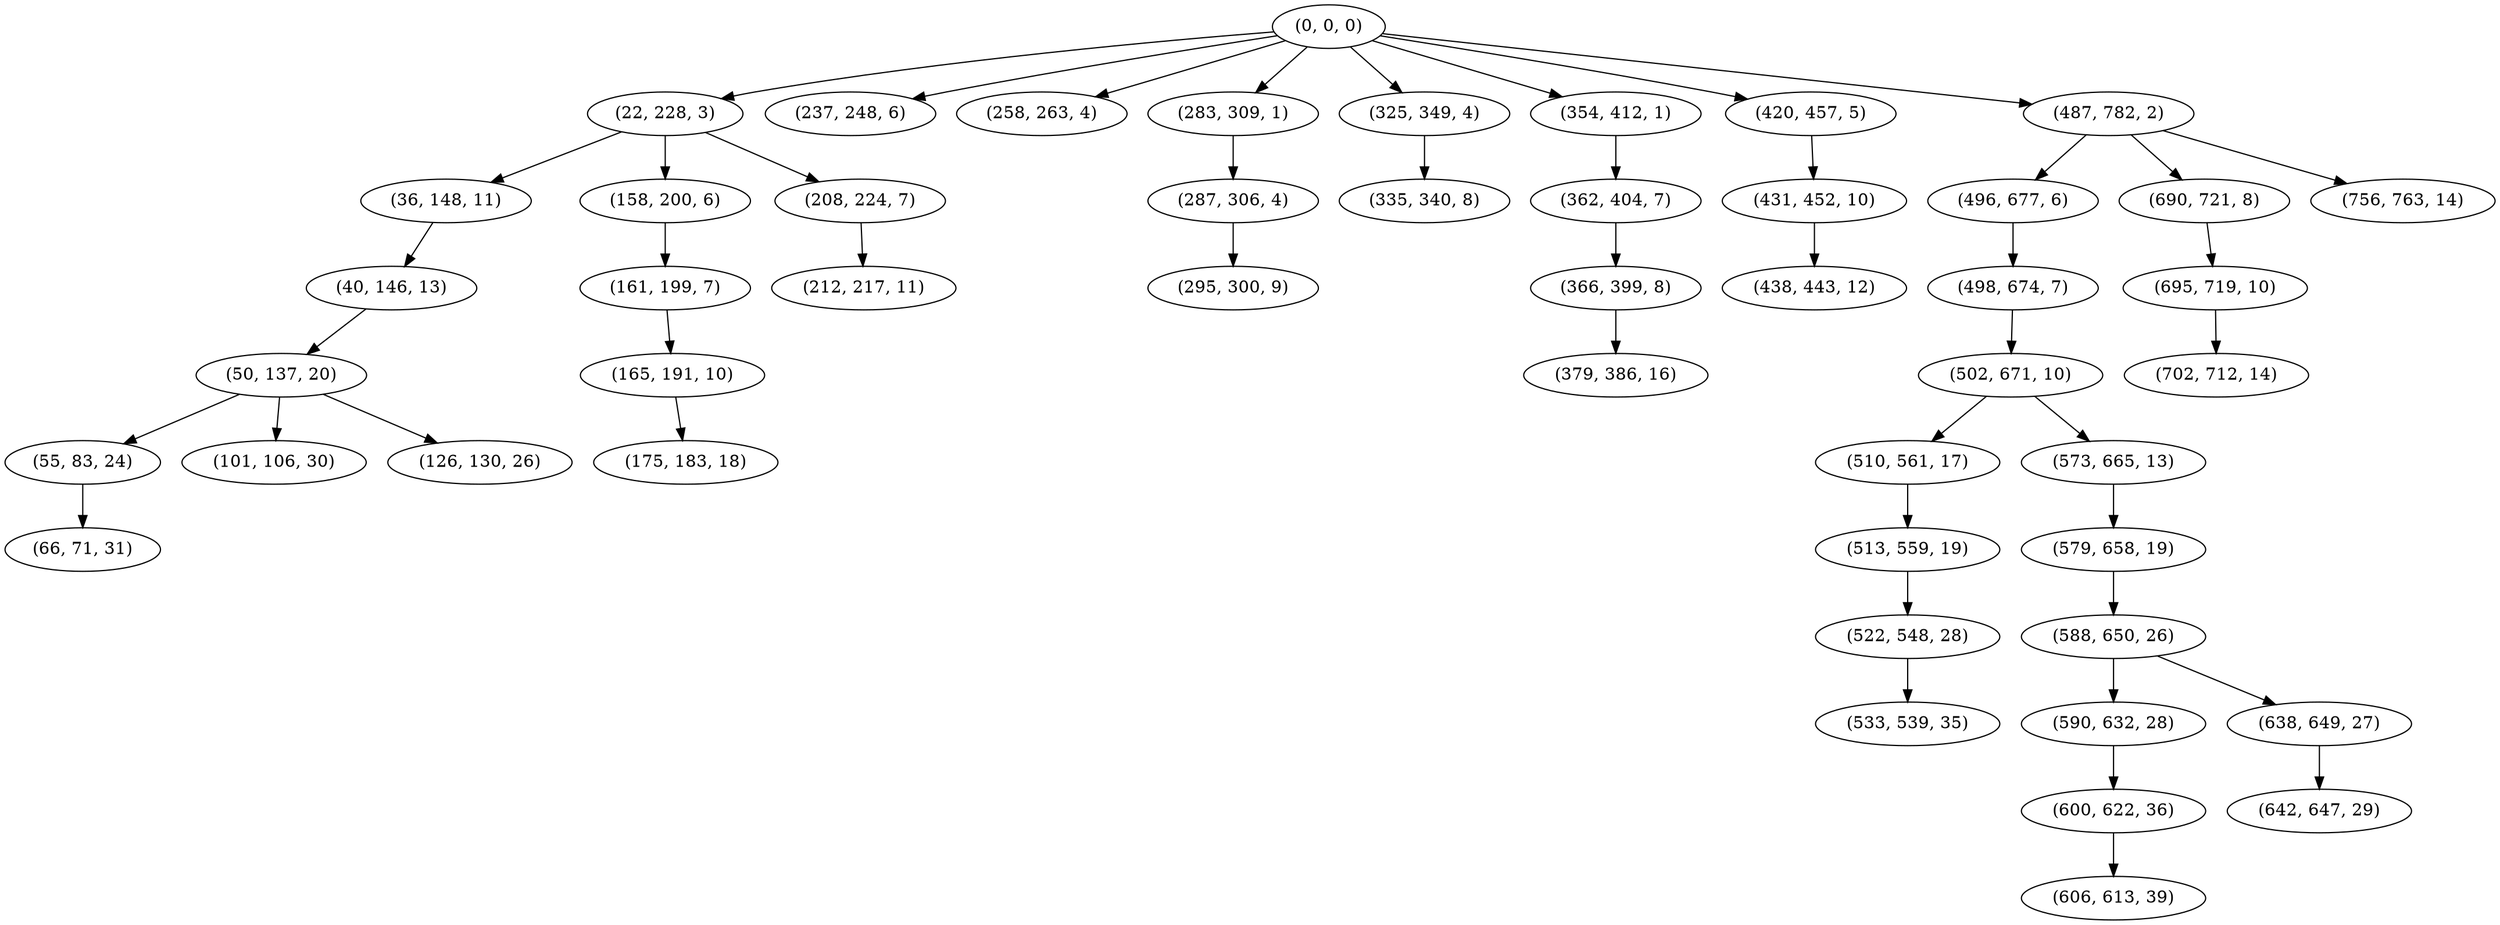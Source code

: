 digraph tree {
    "(0, 0, 0)";
    "(22, 228, 3)";
    "(36, 148, 11)";
    "(40, 146, 13)";
    "(50, 137, 20)";
    "(55, 83, 24)";
    "(66, 71, 31)";
    "(101, 106, 30)";
    "(126, 130, 26)";
    "(158, 200, 6)";
    "(161, 199, 7)";
    "(165, 191, 10)";
    "(175, 183, 18)";
    "(208, 224, 7)";
    "(212, 217, 11)";
    "(237, 248, 6)";
    "(258, 263, 4)";
    "(283, 309, 1)";
    "(287, 306, 4)";
    "(295, 300, 9)";
    "(325, 349, 4)";
    "(335, 340, 8)";
    "(354, 412, 1)";
    "(362, 404, 7)";
    "(366, 399, 8)";
    "(379, 386, 16)";
    "(420, 457, 5)";
    "(431, 452, 10)";
    "(438, 443, 12)";
    "(487, 782, 2)";
    "(496, 677, 6)";
    "(498, 674, 7)";
    "(502, 671, 10)";
    "(510, 561, 17)";
    "(513, 559, 19)";
    "(522, 548, 28)";
    "(533, 539, 35)";
    "(573, 665, 13)";
    "(579, 658, 19)";
    "(588, 650, 26)";
    "(590, 632, 28)";
    "(600, 622, 36)";
    "(606, 613, 39)";
    "(638, 649, 27)";
    "(642, 647, 29)";
    "(690, 721, 8)";
    "(695, 719, 10)";
    "(702, 712, 14)";
    "(756, 763, 14)";
    "(0, 0, 0)" -> "(22, 228, 3)";
    "(0, 0, 0)" -> "(237, 248, 6)";
    "(0, 0, 0)" -> "(258, 263, 4)";
    "(0, 0, 0)" -> "(283, 309, 1)";
    "(0, 0, 0)" -> "(325, 349, 4)";
    "(0, 0, 0)" -> "(354, 412, 1)";
    "(0, 0, 0)" -> "(420, 457, 5)";
    "(0, 0, 0)" -> "(487, 782, 2)";
    "(22, 228, 3)" -> "(36, 148, 11)";
    "(22, 228, 3)" -> "(158, 200, 6)";
    "(22, 228, 3)" -> "(208, 224, 7)";
    "(36, 148, 11)" -> "(40, 146, 13)";
    "(40, 146, 13)" -> "(50, 137, 20)";
    "(50, 137, 20)" -> "(55, 83, 24)";
    "(50, 137, 20)" -> "(101, 106, 30)";
    "(50, 137, 20)" -> "(126, 130, 26)";
    "(55, 83, 24)" -> "(66, 71, 31)";
    "(158, 200, 6)" -> "(161, 199, 7)";
    "(161, 199, 7)" -> "(165, 191, 10)";
    "(165, 191, 10)" -> "(175, 183, 18)";
    "(208, 224, 7)" -> "(212, 217, 11)";
    "(283, 309, 1)" -> "(287, 306, 4)";
    "(287, 306, 4)" -> "(295, 300, 9)";
    "(325, 349, 4)" -> "(335, 340, 8)";
    "(354, 412, 1)" -> "(362, 404, 7)";
    "(362, 404, 7)" -> "(366, 399, 8)";
    "(366, 399, 8)" -> "(379, 386, 16)";
    "(420, 457, 5)" -> "(431, 452, 10)";
    "(431, 452, 10)" -> "(438, 443, 12)";
    "(487, 782, 2)" -> "(496, 677, 6)";
    "(487, 782, 2)" -> "(690, 721, 8)";
    "(487, 782, 2)" -> "(756, 763, 14)";
    "(496, 677, 6)" -> "(498, 674, 7)";
    "(498, 674, 7)" -> "(502, 671, 10)";
    "(502, 671, 10)" -> "(510, 561, 17)";
    "(502, 671, 10)" -> "(573, 665, 13)";
    "(510, 561, 17)" -> "(513, 559, 19)";
    "(513, 559, 19)" -> "(522, 548, 28)";
    "(522, 548, 28)" -> "(533, 539, 35)";
    "(573, 665, 13)" -> "(579, 658, 19)";
    "(579, 658, 19)" -> "(588, 650, 26)";
    "(588, 650, 26)" -> "(590, 632, 28)";
    "(588, 650, 26)" -> "(638, 649, 27)";
    "(590, 632, 28)" -> "(600, 622, 36)";
    "(600, 622, 36)" -> "(606, 613, 39)";
    "(638, 649, 27)" -> "(642, 647, 29)";
    "(690, 721, 8)" -> "(695, 719, 10)";
    "(695, 719, 10)" -> "(702, 712, 14)";
}
